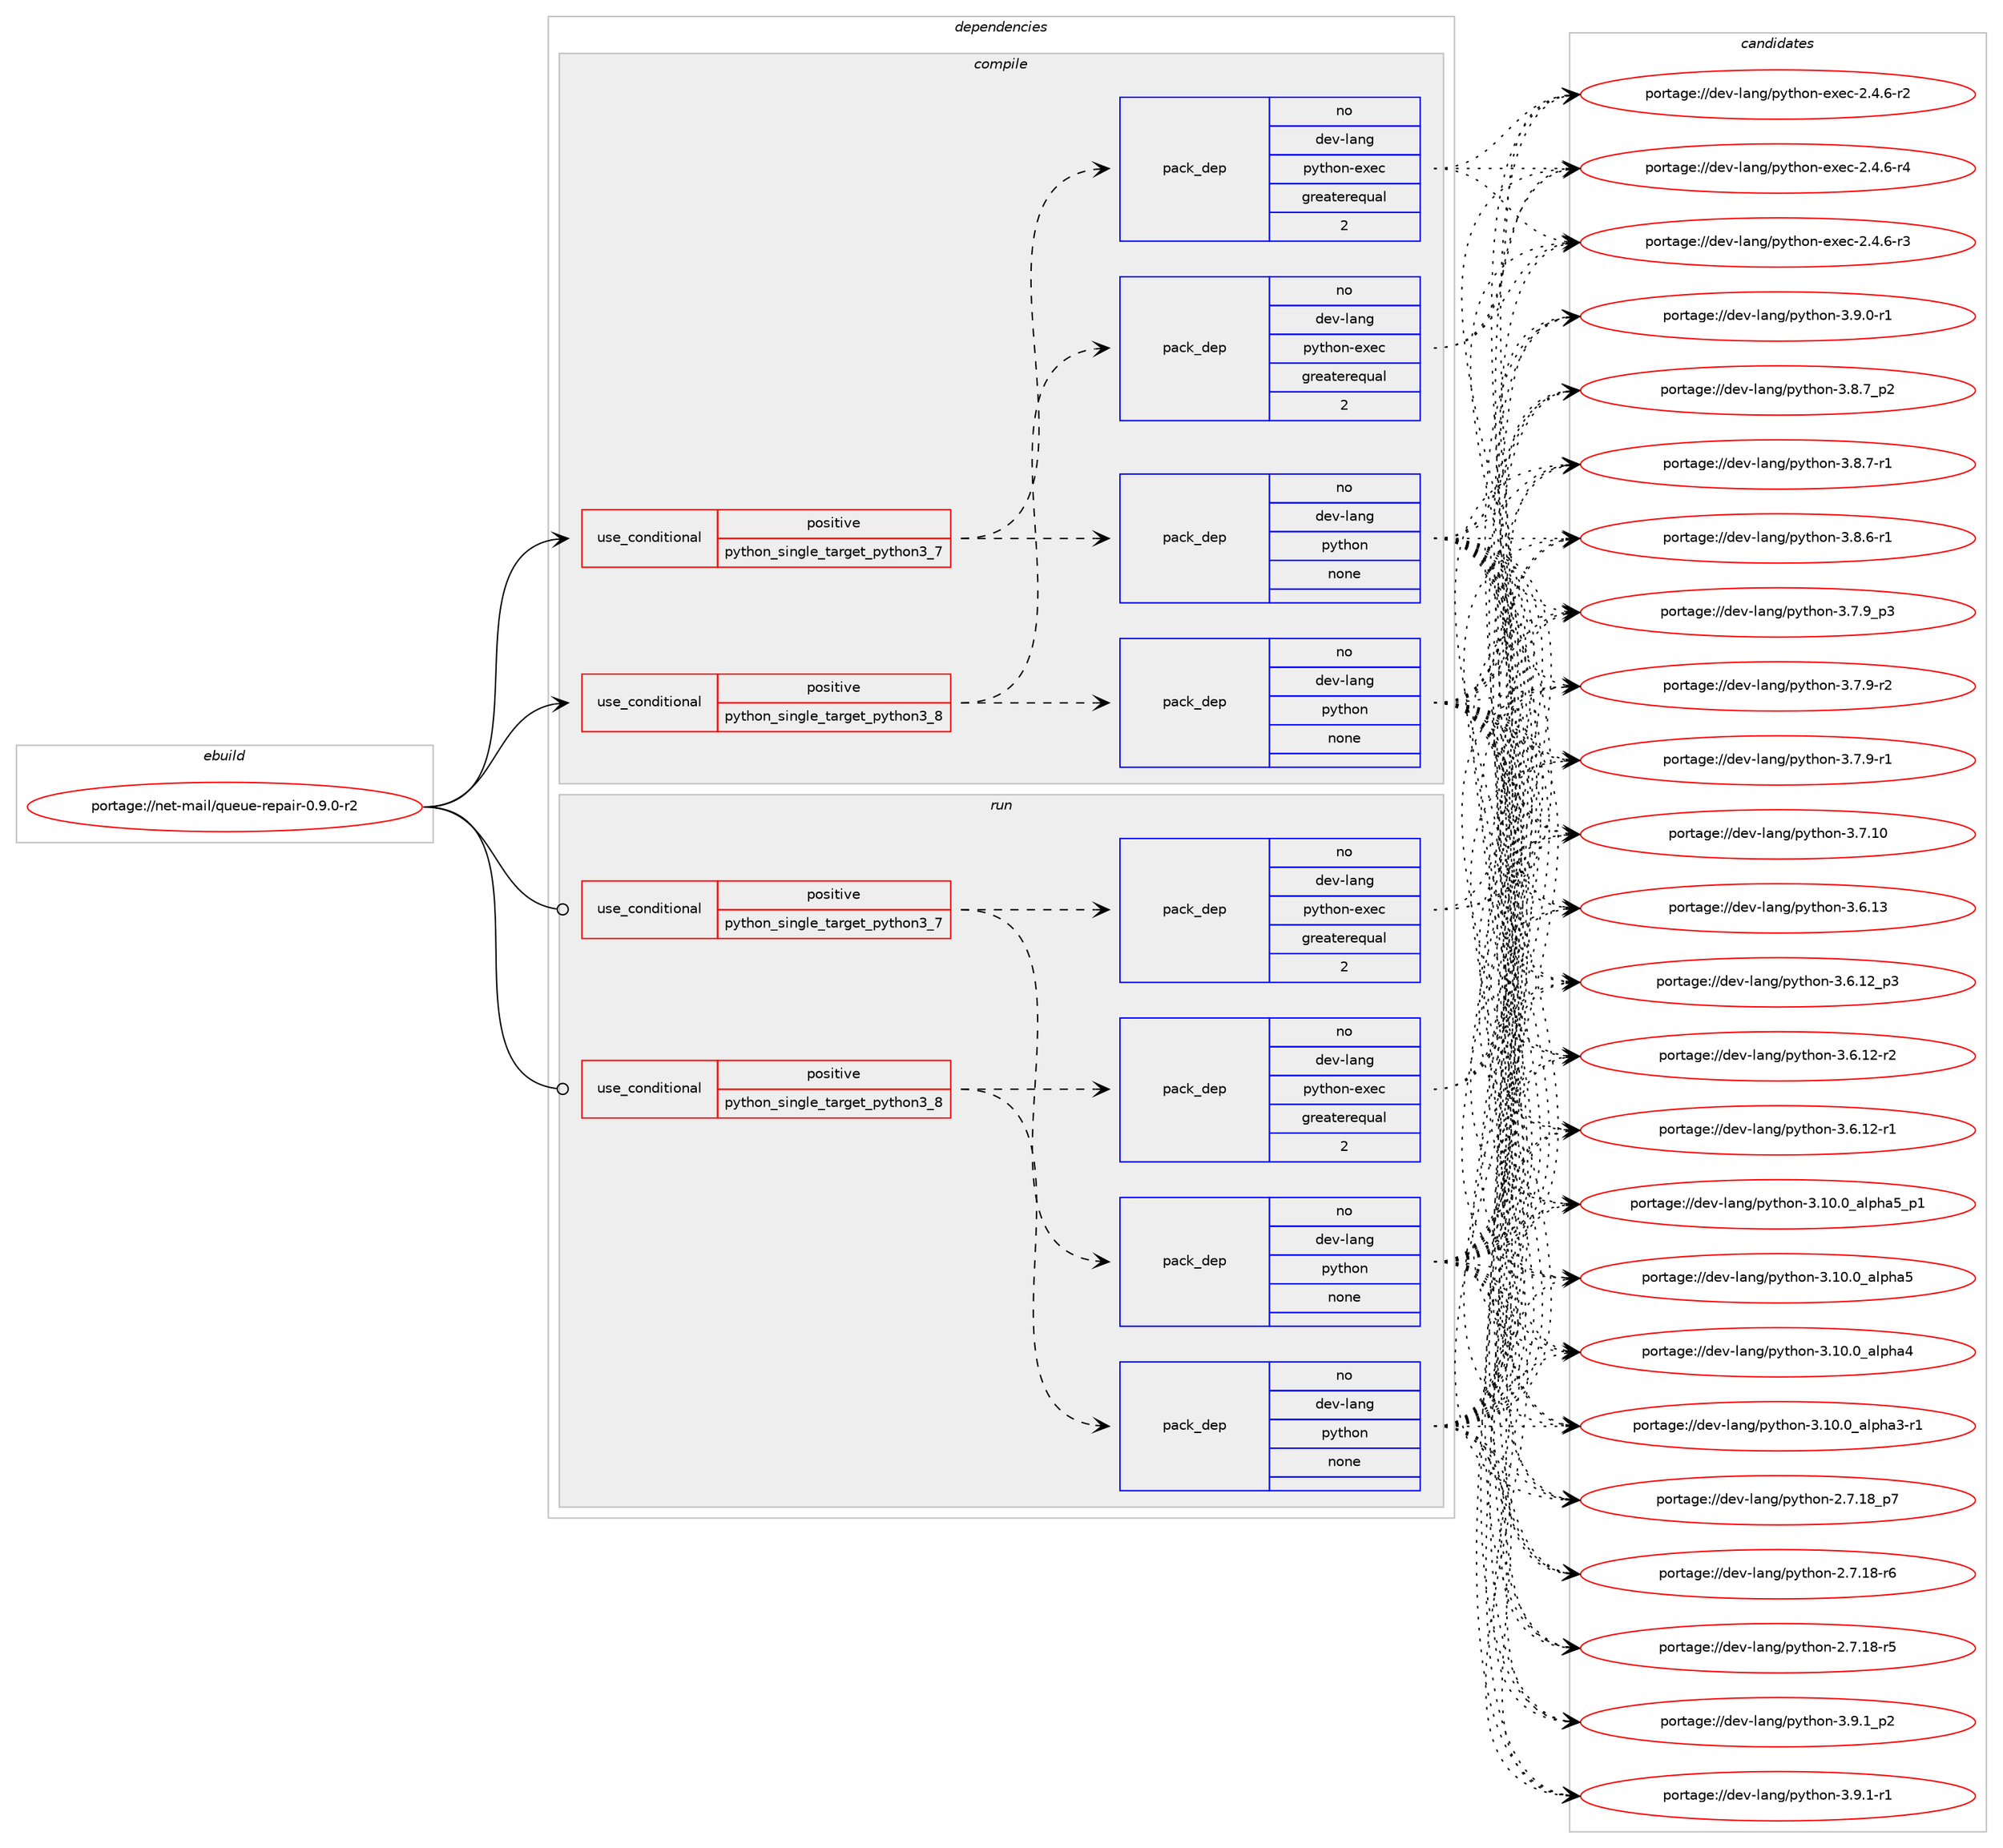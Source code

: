 digraph prolog {

# *************
# Graph options
# *************

newrank=true;
concentrate=true;
compound=true;
graph [rankdir=LR,fontname=Helvetica,fontsize=10,ranksep=1.5];#, ranksep=2.5, nodesep=0.2];
edge  [arrowhead=vee];
node  [fontname=Helvetica,fontsize=10];

# **********
# The ebuild
# **********

subgraph cluster_leftcol {
color=gray;
rank=same;
label=<<i>ebuild</i>>;
id [label="portage://net-mail/queue-repair-0.9.0-r2", color=red, width=4, href="../net-mail/queue-repair-0.9.0-r2.svg"];
}

# ****************
# The dependencies
# ****************

subgraph cluster_midcol {
color=gray;
label=<<i>dependencies</i>>;
subgraph cluster_compile {
fillcolor="#eeeeee";
style=filled;
label=<<i>compile</i>>;
subgraph cond3584 {
dependency12446 [label=<<TABLE BORDER="0" CELLBORDER="1" CELLSPACING="0" CELLPADDING="4"><TR><TD ROWSPAN="3" CELLPADDING="10">use_conditional</TD></TR><TR><TD>positive</TD></TR><TR><TD>python_single_target_python3_7</TD></TR></TABLE>>, shape=none, color=red];
subgraph pack8730 {
dependency12447 [label=<<TABLE BORDER="0" CELLBORDER="1" CELLSPACING="0" CELLPADDING="4" WIDTH="220"><TR><TD ROWSPAN="6" CELLPADDING="30">pack_dep</TD></TR><TR><TD WIDTH="110">no</TD></TR><TR><TD>dev-lang</TD></TR><TR><TD>python</TD></TR><TR><TD>none</TD></TR><TR><TD></TD></TR></TABLE>>, shape=none, color=blue];
}
dependency12446:e -> dependency12447:w [weight=20,style="dashed",arrowhead="vee"];
subgraph pack8731 {
dependency12448 [label=<<TABLE BORDER="0" CELLBORDER="1" CELLSPACING="0" CELLPADDING="4" WIDTH="220"><TR><TD ROWSPAN="6" CELLPADDING="30">pack_dep</TD></TR><TR><TD WIDTH="110">no</TD></TR><TR><TD>dev-lang</TD></TR><TR><TD>python-exec</TD></TR><TR><TD>greaterequal</TD></TR><TR><TD>2</TD></TR></TABLE>>, shape=none, color=blue];
}
dependency12446:e -> dependency12448:w [weight=20,style="dashed",arrowhead="vee"];
}
id:e -> dependency12446:w [weight=20,style="solid",arrowhead="vee"];
subgraph cond3585 {
dependency12449 [label=<<TABLE BORDER="0" CELLBORDER="1" CELLSPACING="0" CELLPADDING="4"><TR><TD ROWSPAN="3" CELLPADDING="10">use_conditional</TD></TR><TR><TD>positive</TD></TR><TR><TD>python_single_target_python3_8</TD></TR></TABLE>>, shape=none, color=red];
subgraph pack8732 {
dependency12450 [label=<<TABLE BORDER="0" CELLBORDER="1" CELLSPACING="0" CELLPADDING="4" WIDTH="220"><TR><TD ROWSPAN="6" CELLPADDING="30">pack_dep</TD></TR><TR><TD WIDTH="110">no</TD></TR><TR><TD>dev-lang</TD></TR><TR><TD>python</TD></TR><TR><TD>none</TD></TR><TR><TD></TD></TR></TABLE>>, shape=none, color=blue];
}
dependency12449:e -> dependency12450:w [weight=20,style="dashed",arrowhead="vee"];
subgraph pack8733 {
dependency12451 [label=<<TABLE BORDER="0" CELLBORDER="1" CELLSPACING="0" CELLPADDING="4" WIDTH="220"><TR><TD ROWSPAN="6" CELLPADDING="30">pack_dep</TD></TR><TR><TD WIDTH="110">no</TD></TR><TR><TD>dev-lang</TD></TR><TR><TD>python-exec</TD></TR><TR><TD>greaterequal</TD></TR><TR><TD>2</TD></TR></TABLE>>, shape=none, color=blue];
}
dependency12449:e -> dependency12451:w [weight=20,style="dashed",arrowhead="vee"];
}
id:e -> dependency12449:w [weight=20,style="solid",arrowhead="vee"];
}
subgraph cluster_compileandrun {
fillcolor="#eeeeee";
style=filled;
label=<<i>compile and run</i>>;
}
subgraph cluster_run {
fillcolor="#eeeeee";
style=filled;
label=<<i>run</i>>;
subgraph cond3586 {
dependency12452 [label=<<TABLE BORDER="0" CELLBORDER="1" CELLSPACING="0" CELLPADDING="4"><TR><TD ROWSPAN="3" CELLPADDING="10">use_conditional</TD></TR><TR><TD>positive</TD></TR><TR><TD>python_single_target_python3_7</TD></TR></TABLE>>, shape=none, color=red];
subgraph pack8734 {
dependency12453 [label=<<TABLE BORDER="0" CELLBORDER="1" CELLSPACING="0" CELLPADDING="4" WIDTH="220"><TR><TD ROWSPAN="6" CELLPADDING="30">pack_dep</TD></TR><TR><TD WIDTH="110">no</TD></TR><TR><TD>dev-lang</TD></TR><TR><TD>python</TD></TR><TR><TD>none</TD></TR><TR><TD></TD></TR></TABLE>>, shape=none, color=blue];
}
dependency12452:e -> dependency12453:w [weight=20,style="dashed",arrowhead="vee"];
subgraph pack8735 {
dependency12454 [label=<<TABLE BORDER="0" CELLBORDER="1" CELLSPACING="0" CELLPADDING="4" WIDTH="220"><TR><TD ROWSPAN="6" CELLPADDING="30">pack_dep</TD></TR><TR><TD WIDTH="110">no</TD></TR><TR><TD>dev-lang</TD></TR><TR><TD>python-exec</TD></TR><TR><TD>greaterequal</TD></TR><TR><TD>2</TD></TR></TABLE>>, shape=none, color=blue];
}
dependency12452:e -> dependency12454:w [weight=20,style="dashed",arrowhead="vee"];
}
id:e -> dependency12452:w [weight=20,style="solid",arrowhead="odot"];
subgraph cond3587 {
dependency12455 [label=<<TABLE BORDER="0" CELLBORDER="1" CELLSPACING="0" CELLPADDING="4"><TR><TD ROWSPAN="3" CELLPADDING="10">use_conditional</TD></TR><TR><TD>positive</TD></TR><TR><TD>python_single_target_python3_8</TD></TR></TABLE>>, shape=none, color=red];
subgraph pack8736 {
dependency12456 [label=<<TABLE BORDER="0" CELLBORDER="1" CELLSPACING="0" CELLPADDING="4" WIDTH="220"><TR><TD ROWSPAN="6" CELLPADDING="30">pack_dep</TD></TR><TR><TD WIDTH="110">no</TD></TR><TR><TD>dev-lang</TD></TR><TR><TD>python</TD></TR><TR><TD>none</TD></TR><TR><TD></TD></TR></TABLE>>, shape=none, color=blue];
}
dependency12455:e -> dependency12456:w [weight=20,style="dashed",arrowhead="vee"];
subgraph pack8737 {
dependency12457 [label=<<TABLE BORDER="0" CELLBORDER="1" CELLSPACING="0" CELLPADDING="4" WIDTH="220"><TR><TD ROWSPAN="6" CELLPADDING="30">pack_dep</TD></TR><TR><TD WIDTH="110">no</TD></TR><TR><TD>dev-lang</TD></TR><TR><TD>python-exec</TD></TR><TR><TD>greaterequal</TD></TR><TR><TD>2</TD></TR></TABLE>>, shape=none, color=blue];
}
dependency12455:e -> dependency12457:w [weight=20,style="dashed",arrowhead="vee"];
}
id:e -> dependency12455:w [weight=20,style="solid",arrowhead="odot"];
}
}

# **************
# The candidates
# **************

subgraph cluster_choices {
rank=same;
color=gray;
label=<<i>candidates</i>>;

subgraph choice8730 {
color=black;
nodesep=1;
choice1001011184510897110103471121211161041111104551465746499511250 [label="portage://dev-lang/python-3.9.1_p2", color=red, width=4,href="../dev-lang/python-3.9.1_p2.svg"];
choice1001011184510897110103471121211161041111104551465746494511449 [label="portage://dev-lang/python-3.9.1-r1", color=red, width=4,href="../dev-lang/python-3.9.1-r1.svg"];
choice1001011184510897110103471121211161041111104551465746484511449 [label="portage://dev-lang/python-3.9.0-r1", color=red, width=4,href="../dev-lang/python-3.9.0-r1.svg"];
choice1001011184510897110103471121211161041111104551465646559511250 [label="portage://dev-lang/python-3.8.7_p2", color=red, width=4,href="../dev-lang/python-3.8.7_p2.svg"];
choice1001011184510897110103471121211161041111104551465646554511449 [label="portage://dev-lang/python-3.8.7-r1", color=red, width=4,href="../dev-lang/python-3.8.7-r1.svg"];
choice1001011184510897110103471121211161041111104551465646544511449 [label="portage://dev-lang/python-3.8.6-r1", color=red, width=4,href="../dev-lang/python-3.8.6-r1.svg"];
choice1001011184510897110103471121211161041111104551465546579511251 [label="portage://dev-lang/python-3.7.9_p3", color=red, width=4,href="../dev-lang/python-3.7.9_p3.svg"];
choice1001011184510897110103471121211161041111104551465546574511450 [label="portage://dev-lang/python-3.7.9-r2", color=red, width=4,href="../dev-lang/python-3.7.9-r2.svg"];
choice1001011184510897110103471121211161041111104551465546574511449 [label="portage://dev-lang/python-3.7.9-r1", color=red, width=4,href="../dev-lang/python-3.7.9-r1.svg"];
choice10010111845108971101034711212111610411111045514655464948 [label="portage://dev-lang/python-3.7.10", color=red, width=4,href="../dev-lang/python-3.7.10.svg"];
choice10010111845108971101034711212111610411111045514654464951 [label="portage://dev-lang/python-3.6.13", color=red, width=4,href="../dev-lang/python-3.6.13.svg"];
choice100101118451089711010347112121116104111110455146544649509511251 [label="portage://dev-lang/python-3.6.12_p3", color=red, width=4,href="../dev-lang/python-3.6.12_p3.svg"];
choice100101118451089711010347112121116104111110455146544649504511450 [label="portage://dev-lang/python-3.6.12-r2", color=red, width=4,href="../dev-lang/python-3.6.12-r2.svg"];
choice100101118451089711010347112121116104111110455146544649504511449 [label="portage://dev-lang/python-3.6.12-r1", color=red, width=4,href="../dev-lang/python-3.6.12-r1.svg"];
choice10010111845108971101034711212111610411111045514649484648959710811210497539511249 [label="portage://dev-lang/python-3.10.0_alpha5_p1", color=red, width=4,href="../dev-lang/python-3.10.0_alpha5_p1.svg"];
choice1001011184510897110103471121211161041111104551464948464895971081121049753 [label="portage://dev-lang/python-3.10.0_alpha5", color=red, width=4,href="../dev-lang/python-3.10.0_alpha5.svg"];
choice1001011184510897110103471121211161041111104551464948464895971081121049752 [label="portage://dev-lang/python-3.10.0_alpha4", color=red, width=4,href="../dev-lang/python-3.10.0_alpha4.svg"];
choice10010111845108971101034711212111610411111045514649484648959710811210497514511449 [label="portage://dev-lang/python-3.10.0_alpha3-r1", color=red, width=4,href="../dev-lang/python-3.10.0_alpha3-r1.svg"];
choice100101118451089711010347112121116104111110455046554649569511255 [label="portage://dev-lang/python-2.7.18_p7", color=red, width=4,href="../dev-lang/python-2.7.18_p7.svg"];
choice100101118451089711010347112121116104111110455046554649564511454 [label="portage://dev-lang/python-2.7.18-r6", color=red, width=4,href="../dev-lang/python-2.7.18-r6.svg"];
choice100101118451089711010347112121116104111110455046554649564511453 [label="portage://dev-lang/python-2.7.18-r5", color=red, width=4,href="../dev-lang/python-2.7.18-r5.svg"];
dependency12447:e -> choice1001011184510897110103471121211161041111104551465746499511250:w [style=dotted,weight="100"];
dependency12447:e -> choice1001011184510897110103471121211161041111104551465746494511449:w [style=dotted,weight="100"];
dependency12447:e -> choice1001011184510897110103471121211161041111104551465746484511449:w [style=dotted,weight="100"];
dependency12447:e -> choice1001011184510897110103471121211161041111104551465646559511250:w [style=dotted,weight="100"];
dependency12447:e -> choice1001011184510897110103471121211161041111104551465646554511449:w [style=dotted,weight="100"];
dependency12447:e -> choice1001011184510897110103471121211161041111104551465646544511449:w [style=dotted,weight="100"];
dependency12447:e -> choice1001011184510897110103471121211161041111104551465546579511251:w [style=dotted,weight="100"];
dependency12447:e -> choice1001011184510897110103471121211161041111104551465546574511450:w [style=dotted,weight="100"];
dependency12447:e -> choice1001011184510897110103471121211161041111104551465546574511449:w [style=dotted,weight="100"];
dependency12447:e -> choice10010111845108971101034711212111610411111045514655464948:w [style=dotted,weight="100"];
dependency12447:e -> choice10010111845108971101034711212111610411111045514654464951:w [style=dotted,weight="100"];
dependency12447:e -> choice100101118451089711010347112121116104111110455146544649509511251:w [style=dotted,weight="100"];
dependency12447:e -> choice100101118451089711010347112121116104111110455146544649504511450:w [style=dotted,weight="100"];
dependency12447:e -> choice100101118451089711010347112121116104111110455146544649504511449:w [style=dotted,weight="100"];
dependency12447:e -> choice10010111845108971101034711212111610411111045514649484648959710811210497539511249:w [style=dotted,weight="100"];
dependency12447:e -> choice1001011184510897110103471121211161041111104551464948464895971081121049753:w [style=dotted,weight="100"];
dependency12447:e -> choice1001011184510897110103471121211161041111104551464948464895971081121049752:w [style=dotted,weight="100"];
dependency12447:e -> choice10010111845108971101034711212111610411111045514649484648959710811210497514511449:w [style=dotted,weight="100"];
dependency12447:e -> choice100101118451089711010347112121116104111110455046554649569511255:w [style=dotted,weight="100"];
dependency12447:e -> choice100101118451089711010347112121116104111110455046554649564511454:w [style=dotted,weight="100"];
dependency12447:e -> choice100101118451089711010347112121116104111110455046554649564511453:w [style=dotted,weight="100"];
}
subgraph choice8731 {
color=black;
nodesep=1;
choice10010111845108971101034711212111610411111045101120101994550465246544511452 [label="portage://dev-lang/python-exec-2.4.6-r4", color=red, width=4,href="../dev-lang/python-exec-2.4.6-r4.svg"];
choice10010111845108971101034711212111610411111045101120101994550465246544511451 [label="portage://dev-lang/python-exec-2.4.6-r3", color=red, width=4,href="../dev-lang/python-exec-2.4.6-r3.svg"];
choice10010111845108971101034711212111610411111045101120101994550465246544511450 [label="portage://dev-lang/python-exec-2.4.6-r2", color=red, width=4,href="../dev-lang/python-exec-2.4.6-r2.svg"];
dependency12448:e -> choice10010111845108971101034711212111610411111045101120101994550465246544511452:w [style=dotted,weight="100"];
dependency12448:e -> choice10010111845108971101034711212111610411111045101120101994550465246544511451:w [style=dotted,weight="100"];
dependency12448:e -> choice10010111845108971101034711212111610411111045101120101994550465246544511450:w [style=dotted,weight="100"];
}
subgraph choice8732 {
color=black;
nodesep=1;
choice1001011184510897110103471121211161041111104551465746499511250 [label="portage://dev-lang/python-3.9.1_p2", color=red, width=4,href="../dev-lang/python-3.9.1_p2.svg"];
choice1001011184510897110103471121211161041111104551465746494511449 [label="portage://dev-lang/python-3.9.1-r1", color=red, width=4,href="../dev-lang/python-3.9.1-r1.svg"];
choice1001011184510897110103471121211161041111104551465746484511449 [label="portage://dev-lang/python-3.9.0-r1", color=red, width=4,href="../dev-lang/python-3.9.0-r1.svg"];
choice1001011184510897110103471121211161041111104551465646559511250 [label="portage://dev-lang/python-3.8.7_p2", color=red, width=4,href="../dev-lang/python-3.8.7_p2.svg"];
choice1001011184510897110103471121211161041111104551465646554511449 [label="portage://dev-lang/python-3.8.7-r1", color=red, width=4,href="../dev-lang/python-3.8.7-r1.svg"];
choice1001011184510897110103471121211161041111104551465646544511449 [label="portage://dev-lang/python-3.8.6-r1", color=red, width=4,href="../dev-lang/python-3.8.6-r1.svg"];
choice1001011184510897110103471121211161041111104551465546579511251 [label="portage://dev-lang/python-3.7.9_p3", color=red, width=4,href="../dev-lang/python-3.7.9_p3.svg"];
choice1001011184510897110103471121211161041111104551465546574511450 [label="portage://dev-lang/python-3.7.9-r2", color=red, width=4,href="../dev-lang/python-3.7.9-r2.svg"];
choice1001011184510897110103471121211161041111104551465546574511449 [label="portage://dev-lang/python-3.7.9-r1", color=red, width=4,href="../dev-lang/python-3.7.9-r1.svg"];
choice10010111845108971101034711212111610411111045514655464948 [label="portage://dev-lang/python-3.7.10", color=red, width=4,href="../dev-lang/python-3.7.10.svg"];
choice10010111845108971101034711212111610411111045514654464951 [label="portage://dev-lang/python-3.6.13", color=red, width=4,href="../dev-lang/python-3.6.13.svg"];
choice100101118451089711010347112121116104111110455146544649509511251 [label="portage://dev-lang/python-3.6.12_p3", color=red, width=4,href="../dev-lang/python-3.6.12_p3.svg"];
choice100101118451089711010347112121116104111110455146544649504511450 [label="portage://dev-lang/python-3.6.12-r2", color=red, width=4,href="../dev-lang/python-3.6.12-r2.svg"];
choice100101118451089711010347112121116104111110455146544649504511449 [label="portage://dev-lang/python-3.6.12-r1", color=red, width=4,href="../dev-lang/python-3.6.12-r1.svg"];
choice10010111845108971101034711212111610411111045514649484648959710811210497539511249 [label="portage://dev-lang/python-3.10.0_alpha5_p1", color=red, width=4,href="../dev-lang/python-3.10.0_alpha5_p1.svg"];
choice1001011184510897110103471121211161041111104551464948464895971081121049753 [label="portage://dev-lang/python-3.10.0_alpha5", color=red, width=4,href="../dev-lang/python-3.10.0_alpha5.svg"];
choice1001011184510897110103471121211161041111104551464948464895971081121049752 [label="portage://dev-lang/python-3.10.0_alpha4", color=red, width=4,href="../dev-lang/python-3.10.0_alpha4.svg"];
choice10010111845108971101034711212111610411111045514649484648959710811210497514511449 [label="portage://dev-lang/python-3.10.0_alpha3-r1", color=red, width=4,href="../dev-lang/python-3.10.0_alpha3-r1.svg"];
choice100101118451089711010347112121116104111110455046554649569511255 [label="portage://dev-lang/python-2.7.18_p7", color=red, width=4,href="../dev-lang/python-2.7.18_p7.svg"];
choice100101118451089711010347112121116104111110455046554649564511454 [label="portage://dev-lang/python-2.7.18-r6", color=red, width=4,href="../dev-lang/python-2.7.18-r6.svg"];
choice100101118451089711010347112121116104111110455046554649564511453 [label="portage://dev-lang/python-2.7.18-r5", color=red, width=4,href="../dev-lang/python-2.7.18-r5.svg"];
dependency12450:e -> choice1001011184510897110103471121211161041111104551465746499511250:w [style=dotted,weight="100"];
dependency12450:e -> choice1001011184510897110103471121211161041111104551465746494511449:w [style=dotted,weight="100"];
dependency12450:e -> choice1001011184510897110103471121211161041111104551465746484511449:w [style=dotted,weight="100"];
dependency12450:e -> choice1001011184510897110103471121211161041111104551465646559511250:w [style=dotted,weight="100"];
dependency12450:e -> choice1001011184510897110103471121211161041111104551465646554511449:w [style=dotted,weight="100"];
dependency12450:e -> choice1001011184510897110103471121211161041111104551465646544511449:w [style=dotted,weight="100"];
dependency12450:e -> choice1001011184510897110103471121211161041111104551465546579511251:w [style=dotted,weight="100"];
dependency12450:e -> choice1001011184510897110103471121211161041111104551465546574511450:w [style=dotted,weight="100"];
dependency12450:e -> choice1001011184510897110103471121211161041111104551465546574511449:w [style=dotted,weight="100"];
dependency12450:e -> choice10010111845108971101034711212111610411111045514655464948:w [style=dotted,weight="100"];
dependency12450:e -> choice10010111845108971101034711212111610411111045514654464951:w [style=dotted,weight="100"];
dependency12450:e -> choice100101118451089711010347112121116104111110455146544649509511251:w [style=dotted,weight="100"];
dependency12450:e -> choice100101118451089711010347112121116104111110455146544649504511450:w [style=dotted,weight="100"];
dependency12450:e -> choice100101118451089711010347112121116104111110455146544649504511449:w [style=dotted,weight="100"];
dependency12450:e -> choice10010111845108971101034711212111610411111045514649484648959710811210497539511249:w [style=dotted,weight="100"];
dependency12450:e -> choice1001011184510897110103471121211161041111104551464948464895971081121049753:w [style=dotted,weight="100"];
dependency12450:e -> choice1001011184510897110103471121211161041111104551464948464895971081121049752:w [style=dotted,weight="100"];
dependency12450:e -> choice10010111845108971101034711212111610411111045514649484648959710811210497514511449:w [style=dotted,weight="100"];
dependency12450:e -> choice100101118451089711010347112121116104111110455046554649569511255:w [style=dotted,weight="100"];
dependency12450:e -> choice100101118451089711010347112121116104111110455046554649564511454:w [style=dotted,weight="100"];
dependency12450:e -> choice100101118451089711010347112121116104111110455046554649564511453:w [style=dotted,weight="100"];
}
subgraph choice8733 {
color=black;
nodesep=1;
choice10010111845108971101034711212111610411111045101120101994550465246544511452 [label="portage://dev-lang/python-exec-2.4.6-r4", color=red, width=4,href="../dev-lang/python-exec-2.4.6-r4.svg"];
choice10010111845108971101034711212111610411111045101120101994550465246544511451 [label="portage://dev-lang/python-exec-2.4.6-r3", color=red, width=4,href="../dev-lang/python-exec-2.4.6-r3.svg"];
choice10010111845108971101034711212111610411111045101120101994550465246544511450 [label="portage://dev-lang/python-exec-2.4.6-r2", color=red, width=4,href="../dev-lang/python-exec-2.4.6-r2.svg"];
dependency12451:e -> choice10010111845108971101034711212111610411111045101120101994550465246544511452:w [style=dotted,weight="100"];
dependency12451:e -> choice10010111845108971101034711212111610411111045101120101994550465246544511451:w [style=dotted,weight="100"];
dependency12451:e -> choice10010111845108971101034711212111610411111045101120101994550465246544511450:w [style=dotted,weight="100"];
}
subgraph choice8734 {
color=black;
nodesep=1;
choice1001011184510897110103471121211161041111104551465746499511250 [label="portage://dev-lang/python-3.9.1_p2", color=red, width=4,href="../dev-lang/python-3.9.1_p2.svg"];
choice1001011184510897110103471121211161041111104551465746494511449 [label="portage://dev-lang/python-3.9.1-r1", color=red, width=4,href="../dev-lang/python-3.9.1-r1.svg"];
choice1001011184510897110103471121211161041111104551465746484511449 [label="portage://dev-lang/python-3.9.0-r1", color=red, width=4,href="../dev-lang/python-3.9.0-r1.svg"];
choice1001011184510897110103471121211161041111104551465646559511250 [label="portage://dev-lang/python-3.8.7_p2", color=red, width=4,href="../dev-lang/python-3.8.7_p2.svg"];
choice1001011184510897110103471121211161041111104551465646554511449 [label="portage://dev-lang/python-3.8.7-r1", color=red, width=4,href="../dev-lang/python-3.8.7-r1.svg"];
choice1001011184510897110103471121211161041111104551465646544511449 [label="portage://dev-lang/python-3.8.6-r1", color=red, width=4,href="../dev-lang/python-3.8.6-r1.svg"];
choice1001011184510897110103471121211161041111104551465546579511251 [label="portage://dev-lang/python-3.7.9_p3", color=red, width=4,href="../dev-lang/python-3.7.9_p3.svg"];
choice1001011184510897110103471121211161041111104551465546574511450 [label="portage://dev-lang/python-3.7.9-r2", color=red, width=4,href="../dev-lang/python-3.7.9-r2.svg"];
choice1001011184510897110103471121211161041111104551465546574511449 [label="portage://dev-lang/python-3.7.9-r1", color=red, width=4,href="../dev-lang/python-3.7.9-r1.svg"];
choice10010111845108971101034711212111610411111045514655464948 [label="portage://dev-lang/python-3.7.10", color=red, width=4,href="../dev-lang/python-3.7.10.svg"];
choice10010111845108971101034711212111610411111045514654464951 [label="portage://dev-lang/python-3.6.13", color=red, width=4,href="../dev-lang/python-3.6.13.svg"];
choice100101118451089711010347112121116104111110455146544649509511251 [label="portage://dev-lang/python-3.6.12_p3", color=red, width=4,href="../dev-lang/python-3.6.12_p3.svg"];
choice100101118451089711010347112121116104111110455146544649504511450 [label="portage://dev-lang/python-3.6.12-r2", color=red, width=4,href="../dev-lang/python-3.6.12-r2.svg"];
choice100101118451089711010347112121116104111110455146544649504511449 [label="portage://dev-lang/python-3.6.12-r1", color=red, width=4,href="../dev-lang/python-3.6.12-r1.svg"];
choice10010111845108971101034711212111610411111045514649484648959710811210497539511249 [label="portage://dev-lang/python-3.10.0_alpha5_p1", color=red, width=4,href="../dev-lang/python-3.10.0_alpha5_p1.svg"];
choice1001011184510897110103471121211161041111104551464948464895971081121049753 [label="portage://dev-lang/python-3.10.0_alpha5", color=red, width=4,href="../dev-lang/python-3.10.0_alpha5.svg"];
choice1001011184510897110103471121211161041111104551464948464895971081121049752 [label="portage://dev-lang/python-3.10.0_alpha4", color=red, width=4,href="../dev-lang/python-3.10.0_alpha4.svg"];
choice10010111845108971101034711212111610411111045514649484648959710811210497514511449 [label="portage://dev-lang/python-3.10.0_alpha3-r1", color=red, width=4,href="../dev-lang/python-3.10.0_alpha3-r1.svg"];
choice100101118451089711010347112121116104111110455046554649569511255 [label="portage://dev-lang/python-2.7.18_p7", color=red, width=4,href="../dev-lang/python-2.7.18_p7.svg"];
choice100101118451089711010347112121116104111110455046554649564511454 [label="portage://dev-lang/python-2.7.18-r6", color=red, width=4,href="../dev-lang/python-2.7.18-r6.svg"];
choice100101118451089711010347112121116104111110455046554649564511453 [label="portage://dev-lang/python-2.7.18-r5", color=red, width=4,href="../dev-lang/python-2.7.18-r5.svg"];
dependency12453:e -> choice1001011184510897110103471121211161041111104551465746499511250:w [style=dotted,weight="100"];
dependency12453:e -> choice1001011184510897110103471121211161041111104551465746494511449:w [style=dotted,weight="100"];
dependency12453:e -> choice1001011184510897110103471121211161041111104551465746484511449:w [style=dotted,weight="100"];
dependency12453:e -> choice1001011184510897110103471121211161041111104551465646559511250:w [style=dotted,weight="100"];
dependency12453:e -> choice1001011184510897110103471121211161041111104551465646554511449:w [style=dotted,weight="100"];
dependency12453:e -> choice1001011184510897110103471121211161041111104551465646544511449:w [style=dotted,weight="100"];
dependency12453:e -> choice1001011184510897110103471121211161041111104551465546579511251:w [style=dotted,weight="100"];
dependency12453:e -> choice1001011184510897110103471121211161041111104551465546574511450:w [style=dotted,weight="100"];
dependency12453:e -> choice1001011184510897110103471121211161041111104551465546574511449:w [style=dotted,weight="100"];
dependency12453:e -> choice10010111845108971101034711212111610411111045514655464948:w [style=dotted,weight="100"];
dependency12453:e -> choice10010111845108971101034711212111610411111045514654464951:w [style=dotted,weight="100"];
dependency12453:e -> choice100101118451089711010347112121116104111110455146544649509511251:w [style=dotted,weight="100"];
dependency12453:e -> choice100101118451089711010347112121116104111110455146544649504511450:w [style=dotted,weight="100"];
dependency12453:e -> choice100101118451089711010347112121116104111110455146544649504511449:w [style=dotted,weight="100"];
dependency12453:e -> choice10010111845108971101034711212111610411111045514649484648959710811210497539511249:w [style=dotted,weight="100"];
dependency12453:e -> choice1001011184510897110103471121211161041111104551464948464895971081121049753:w [style=dotted,weight="100"];
dependency12453:e -> choice1001011184510897110103471121211161041111104551464948464895971081121049752:w [style=dotted,weight="100"];
dependency12453:e -> choice10010111845108971101034711212111610411111045514649484648959710811210497514511449:w [style=dotted,weight="100"];
dependency12453:e -> choice100101118451089711010347112121116104111110455046554649569511255:w [style=dotted,weight="100"];
dependency12453:e -> choice100101118451089711010347112121116104111110455046554649564511454:w [style=dotted,weight="100"];
dependency12453:e -> choice100101118451089711010347112121116104111110455046554649564511453:w [style=dotted,weight="100"];
}
subgraph choice8735 {
color=black;
nodesep=1;
choice10010111845108971101034711212111610411111045101120101994550465246544511452 [label="portage://dev-lang/python-exec-2.4.6-r4", color=red, width=4,href="../dev-lang/python-exec-2.4.6-r4.svg"];
choice10010111845108971101034711212111610411111045101120101994550465246544511451 [label="portage://dev-lang/python-exec-2.4.6-r3", color=red, width=4,href="../dev-lang/python-exec-2.4.6-r3.svg"];
choice10010111845108971101034711212111610411111045101120101994550465246544511450 [label="portage://dev-lang/python-exec-2.4.6-r2", color=red, width=4,href="../dev-lang/python-exec-2.4.6-r2.svg"];
dependency12454:e -> choice10010111845108971101034711212111610411111045101120101994550465246544511452:w [style=dotted,weight="100"];
dependency12454:e -> choice10010111845108971101034711212111610411111045101120101994550465246544511451:w [style=dotted,weight="100"];
dependency12454:e -> choice10010111845108971101034711212111610411111045101120101994550465246544511450:w [style=dotted,weight="100"];
}
subgraph choice8736 {
color=black;
nodesep=1;
choice1001011184510897110103471121211161041111104551465746499511250 [label="portage://dev-lang/python-3.9.1_p2", color=red, width=4,href="../dev-lang/python-3.9.1_p2.svg"];
choice1001011184510897110103471121211161041111104551465746494511449 [label="portage://dev-lang/python-3.9.1-r1", color=red, width=4,href="../dev-lang/python-3.9.1-r1.svg"];
choice1001011184510897110103471121211161041111104551465746484511449 [label="portage://dev-lang/python-3.9.0-r1", color=red, width=4,href="../dev-lang/python-3.9.0-r1.svg"];
choice1001011184510897110103471121211161041111104551465646559511250 [label="portage://dev-lang/python-3.8.7_p2", color=red, width=4,href="../dev-lang/python-3.8.7_p2.svg"];
choice1001011184510897110103471121211161041111104551465646554511449 [label="portage://dev-lang/python-3.8.7-r1", color=red, width=4,href="../dev-lang/python-3.8.7-r1.svg"];
choice1001011184510897110103471121211161041111104551465646544511449 [label="portage://dev-lang/python-3.8.6-r1", color=red, width=4,href="../dev-lang/python-3.8.6-r1.svg"];
choice1001011184510897110103471121211161041111104551465546579511251 [label="portage://dev-lang/python-3.7.9_p3", color=red, width=4,href="../dev-lang/python-3.7.9_p3.svg"];
choice1001011184510897110103471121211161041111104551465546574511450 [label="portage://dev-lang/python-3.7.9-r2", color=red, width=4,href="../dev-lang/python-3.7.9-r2.svg"];
choice1001011184510897110103471121211161041111104551465546574511449 [label="portage://dev-lang/python-3.7.9-r1", color=red, width=4,href="../dev-lang/python-3.7.9-r1.svg"];
choice10010111845108971101034711212111610411111045514655464948 [label="portage://dev-lang/python-3.7.10", color=red, width=4,href="../dev-lang/python-3.7.10.svg"];
choice10010111845108971101034711212111610411111045514654464951 [label="portage://dev-lang/python-3.6.13", color=red, width=4,href="../dev-lang/python-3.6.13.svg"];
choice100101118451089711010347112121116104111110455146544649509511251 [label="portage://dev-lang/python-3.6.12_p3", color=red, width=4,href="../dev-lang/python-3.6.12_p3.svg"];
choice100101118451089711010347112121116104111110455146544649504511450 [label="portage://dev-lang/python-3.6.12-r2", color=red, width=4,href="../dev-lang/python-3.6.12-r2.svg"];
choice100101118451089711010347112121116104111110455146544649504511449 [label="portage://dev-lang/python-3.6.12-r1", color=red, width=4,href="../dev-lang/python-3.6.12-r1.svg"];
choice10010111845108971101034711212111610411111045514649484648959710811210497539511249 [label="portage://dev-lang/python-3.10.0_alpha5_p1", color=red, width=4,href="../dev-lang/python-3.10.0_alpha5_p1.svg"];
choice1001011184510897110103471121211161041111104551464948464895971081121049753 [label="portage://dev-lang/python-3.10.0_alpha5", color=red, width=4,href="../dev-lang/python-3.10.0_alpha5.svg"];
choice1001011184510897110103471121211161041111104551464948464895971081121049752 [label="portage://dev-lang/python-3.10.0_alpha4", color=red, width=4,href="../dev-lang/python-3.10.0_alpha4.svg"];
choice10010111845108971101034711212111610411111045514649484648959710811210497514511449 [label="portage://dev-lang/python-3.10.0_alpha3-r1", color=red, width=4,href="../dev-lang/python-3.10.0_alpha3-r1.svg"];
choice100101118451089711010347112121116104111110455046554649569511255 [label="portage://dev-lang/python-2.7.18_p7", color=red, width=4,href="../dev-lang/python-2.7.18_p7.svg"];
choice100101118451089711010347112121116104111110455046554649564511454 [label="portage://dev-lang/python-2.7.18-r6", color=red, width=4,href="../dev-lang/python-2.7.18-r6.svg"];
choice100101118451089711010347112121116104111110455046554649564511453 [label="portage://dev-lang/python-2.7.18-r5", color=red, width=4,href="../dev-lang/python-2.7.18-r5.svg"];
dependency12456:e -> choice1001011184510897110103471121211161041111104551465746499511250:w [style=dotted,weight="100"];
dependency12456:e -> choice1001011184510897110103471121211161041111104551465746494511449:w [style=dotted,weight="100"];
dependency12456:e -> choice1001011184510897110103471121211161041111104551465746484511449:w [style=dotted,weight="100"];
dependency12456:e -> choice1001011184510897110103471121211161041111104551465646559511250:w [style=dotted,weight="100"];
dependency12456:e -> choice1001011184510897110103471121211161041111104551465646554511449:w [style=dotted,weight="100"];
dependency12456:e -> choice1001011184510897110103471121211161041111104551465646544511449:w [style=dotted,weight="100"];
dependency12456:e -> choice1001011184510897110103471121211161041111104551465546579511251:w [style=dotted,weight="100"];
dependency12456:e -> choice1001011184510897110103471121211161041111104551465546574511450:w [style=dotted,weight="100"];
dependency12456:e -> choice1001011184510897110103471121211161041111104551465546574511449:w [style=dotted,weight="100"];
dependency12456:e -> choice10010111845108971101034711212111610411111045514655464948:w [style=dotted,weight="100"];
dependency12456:e -> choice10010111845108971101034711212111610411111045514654464951:w [style=dotted,weight="100"];
dependency12456:e -> choice100101118451089711010347112121116104111110455146544649509511251:w [style=dotted,weight="100"];
dependency12456:e -> choice100101118451089711010347112121116104111110455146544649504511450:w [style=dotted,weight="100"];
dependency12456:e -> choice100101118451089711010347112121116104111110455146544649504511449:w [style=dotted,weight="100"];
dependency12456:e -> choice10010111845108971101034711212111610411111045514649484648959710811210497539511249:w [style=dotted,weight="100"];
dependency12456:e -> choice1001011184510897110103471121211161041111104551464948464895971081121049753:w [style=dotted,weight="100"];
dependency12456:e -> choice1001011184510897110103471121211161041111104551464948464895971081121049752:w [style=dotted,weight="100"];
dependency12456:e -> choice10010111845108971101034711212111610411111045514649484648959710811210497514511449:w [style=dotted,weight="100"];
dependency12456:e -> choice100101118451089711010347112121116104111110455046554649569511255:w [style=dotted,weight="100"];
dependency12456:e -> choice100101118451089711010347112121116104111110455046554649564511454:w [style=dotted,weight="100"];
dependency12456:e -> choice100101118451089711010347112121116104111110455046554649564511453:w [style=dotted,weight="100"];
}
subgraph choice8737 {
color=black;
nodesep=1;
choice10010111845108971101034711212111610411111045101120101994550465246544511452 [label="portage://dev-lang/python-exec-2.4.6-r4", color=red, width=4,href="../dev-lang/python-exec-2.4.6-r4.svg"];
choice10010111845108971101034711212111610411111045101120101994550465246544511451 [label="portage://dev-lang/python-exec-2.4.6-r3", color=red, width=4,href="../dev-lang/python-exec-2.4.6-r3.svg"];
choice10010111845108971101034711212111610411111045101120101994550465246544511450 [label="portage://dev-lang/python-exec-2.4.6-r2", color=red, width=4,href="../dev-lang/python-exec-2.4.6-r2.svg"];
dependency12457:e -> choice10010111845108971101034711212111610411111045101120101994550465246544511452:w [style=dotted,weight="100"];
dependency12457:e -> choice10010111845108971101034711212111610411111045101120101994550465246544511451:w [style=dotted,weight="100"];
dependency12457:e -> choice10010111845108971101034711212111610411111045101120101994550465246544511450:w [style=dotted,weight="100"];
}
}

}
